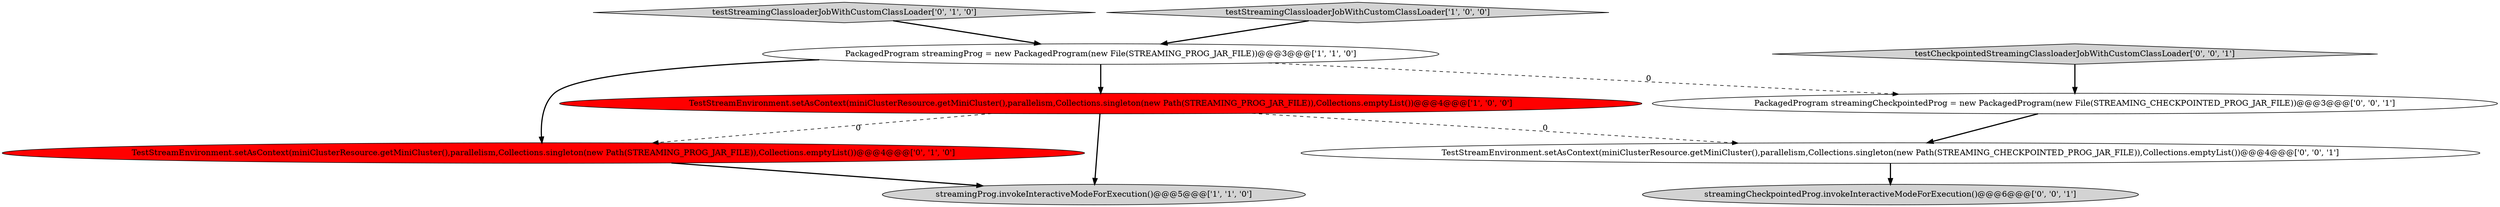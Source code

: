 digraph {
9 [style = filled, label = "TestStreamEnvironment.setAsContext(miniClusterResource.getMiniCluster(),parallelism,Collections.singleton(new Path(STREAMING_CHECKPOINTED_PROG_JAR_FILE)),Collections.emptyList())@@@4@@@['0', '0', '1']", fillcolor = white, shape = ellipse image = "AAA0AAABBB3BBB"];
3 [style = filled, label = "PackagedProgram streamingProg = new PackagedProgram(new File(STREAMING_PROG_JAR_FILE))@@@3@@@['1', '1', '0']", fillcolor = white, shape = ellipse image = "AAA0AAABBB1BBB"];
0 [style = filled, label = "TestStreamEnvironment.setAsContext(miniClusterResource.getMiniCluster(),parallelism,Collections.singleton(new Path(STREAMING_PROG_JAR_FILE)),Collections.emptyList())@@@4@@@['1', '0', '0']", fillcolor = red, shape = ellipse image = "AAA1AAABBB1BBB"];
5 [style = filled, label = "TestStreamEnvironment.setAsContext(miniClusterResource.getMiniCluster(),parallelism,Collections.singleton(new Path(STREAMING_PROG_JAR_FILE)),Collections.emptyList())@@@4@@@['0', '1', '0']", fillcolor = red, shape = ellipse image = "AAA1AAABBB2BBB"];
6 [style = filled, label = "streamingCheckpointedProg.invokeInteractiveModeForExecution()@@@6@@@['0', '0', '1']", fillcolor = lightgray, shape = ellipse image = "AAA0AAABBB3BBB"];
4 [style = filled, label = "testStreamingClassloaderJobWithCustomClassLoader['0', '1', '0']", fillcolor = lightgray, shape = diamond image = "AAA0AAABBB2BBB"];
8 [style = filled, label = "testCheckpointedStreamingClassloaderJobWithCustomClassLoader['0', '0', '1']", fillcolor = lightgray, shape = diamond image = "AAA0AAABBB3BBB"];
1 [style = filled, label = "testStreamingClassloaderJobWithCustomClassLoader['1', '0', '0']", fillcolor = lightgray, shape = diamond image = "AAA0AAABBB1BBB"];
7 [style = filled, label = "PackagedProgram streamingCheckpointedProg = new PackagedProgram(new File(STREAMING_CHECKPOINTED_PROG_JAR_FILE))@@@3@@@['0', '0', '1']", fillcolor = white, shape = ellipse image = "AAA0AAABBB3BBB"];
2 [style = filled, label = "streamingProg.invokeInteractiveModeForExecution()@@@5@@@['1', '1', '0']", fillcolor = lightgray, shape = ellipse image = "AAA0AAABBB1BBB"];
1->3 [style = bold, label=""];
7->9 [style = bold, label=""];
4->3 [style = bold, label=""];
5->2 [style = bold, label=""];
3->5 [style = bold, label=""];
0->9 [style = dashed, label="0"];
0->5 [style = dashed, label="0"];
3->7 [style = dashed, label="0"];
3->0 [style = bold, label=""];
8->7 [style = bold, label=""];
9->6 [style = bold, label=""];
0->2 [style = bold, label=""];
}

